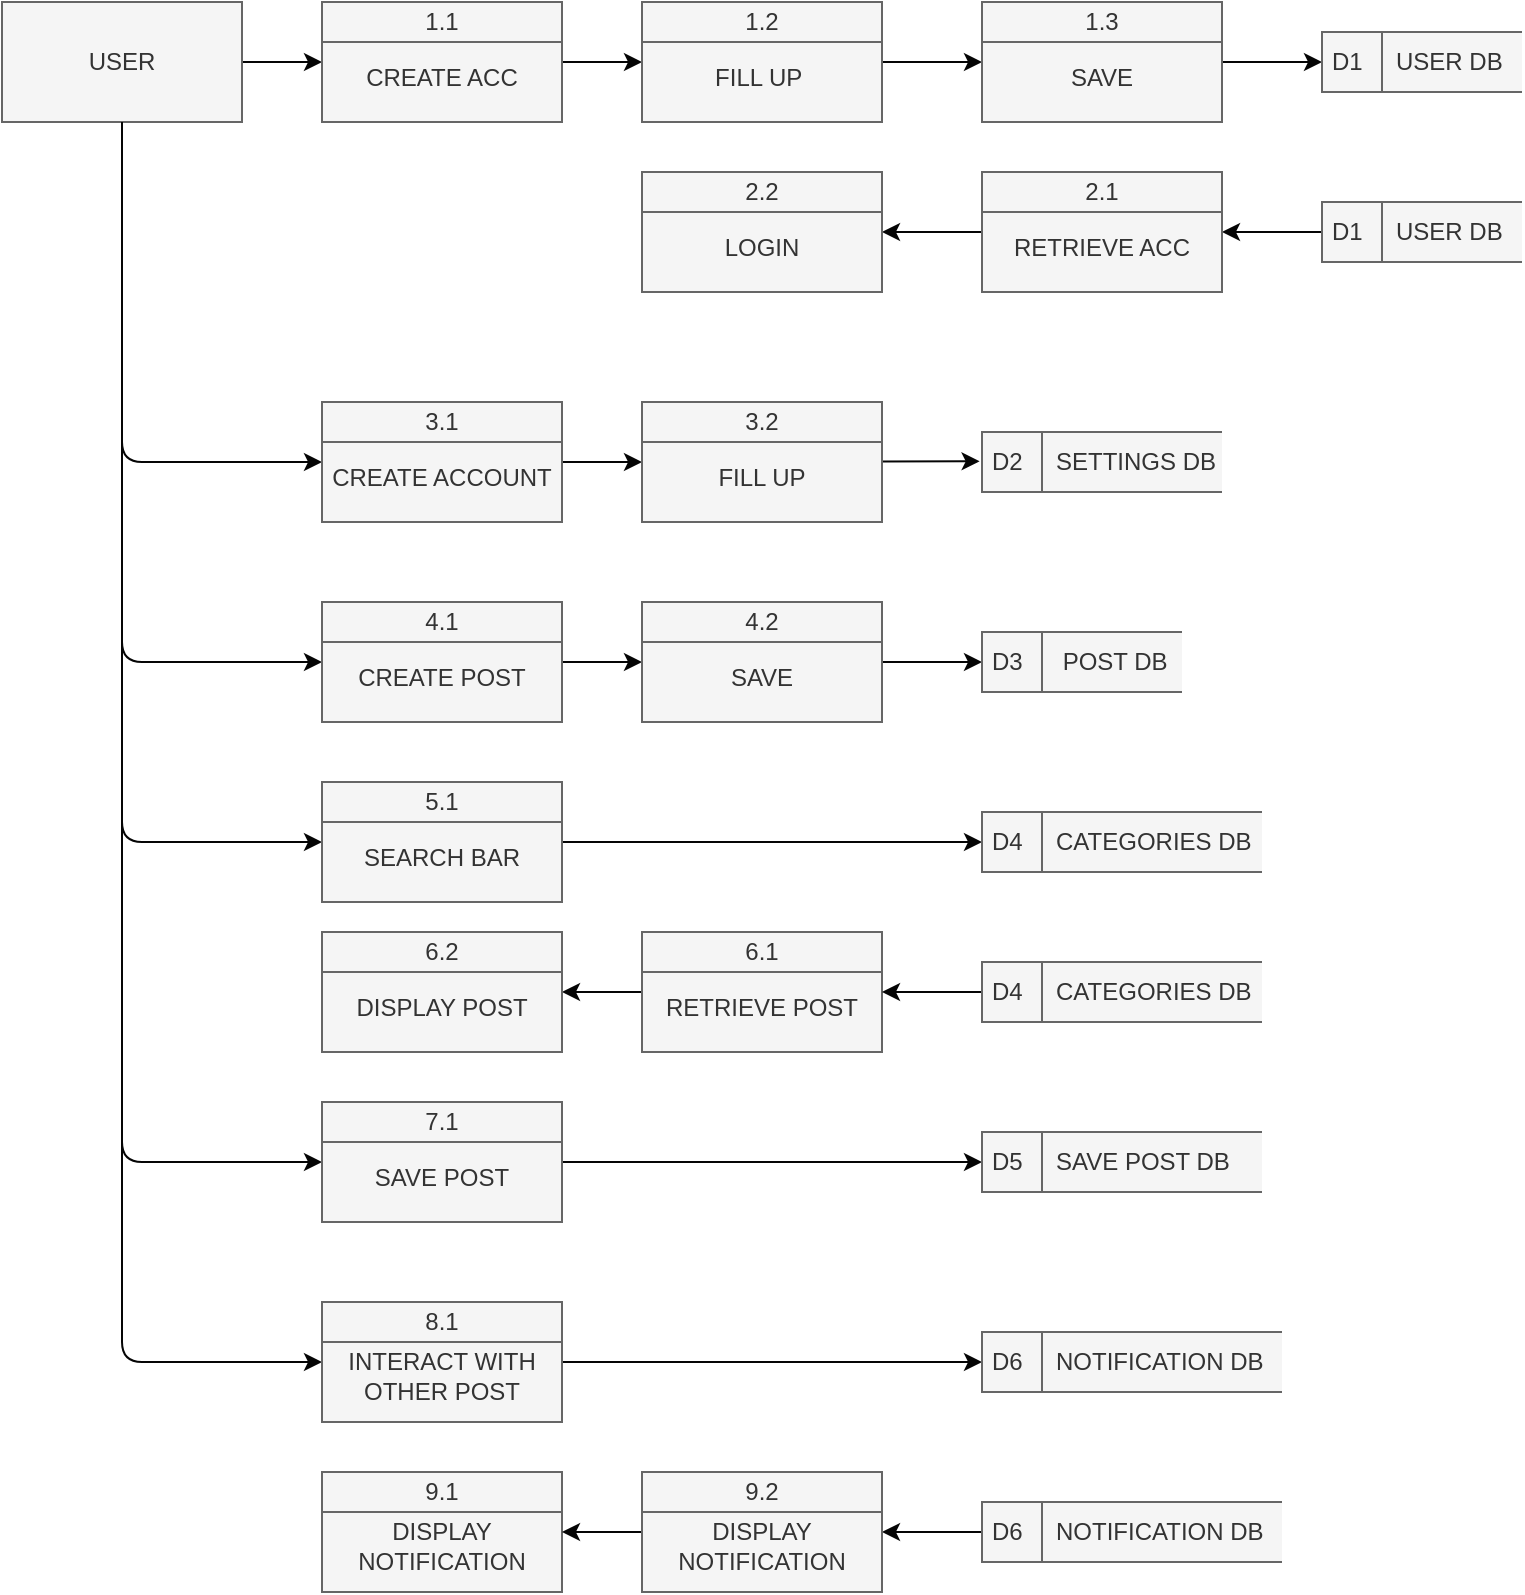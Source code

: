 <mxfile>
    <diagram id="4ElJcH6v8nNsF4mLN6uc" name="Page-1">
        <mxGraphModel dx="788" dy="1677" grid="1" gridSize="10" guides="1" tooltips="1" connect="1" arrows="1" fold="1" page="1" pageScale="1" pageWidth="850" pageHeight="1100" background="#ffffff" math="0" shadow="0">
            <root>
                <mxCell id="0"/>
                <mxCell id="1" parent="0"/>
                <mxCell id="4" value="" style="edgeStyle=none;html=1;strokeColor=#050505;" parent="1" source="2" target="3" edge="1">
                    <mxGeometry relative="1" as="geometry"/>
                </mxCell>
                <mxCell id="23" value="" style="edgeStyle=none;html=1;strokeColor=#050505;entryX=0;entryY=0.5;entryDx=0;entryDy=0;" parent="1" source="2" target="21" edge="1">
                    <mxGeometry relative="1" as="geometry">
                        <Array as="points">
                            <mxPoint x="90" y="-810"/>
                        </Array>
                    </mxGeometry>
                </mxCell>
                <mxCell id="27" value="" style="edgeStyle=none;html=1;strokeColor=#050505;entryX=0;entryY=0.5;entryDx=0;entryDy=0;" parent="1" source="2" target="24" edge="1">
                    <mxGeometry relative="1" as="geometry">
                        <mxPoint x="143.846" y="-910" as="targetPoint"/>
                        <Array as="points">
                            <mxPoint x="90" y="-710"/>
                        </Array>
                    </mxGeometry>
                </mxCell>
                <mxCell id="2" value="USER" style="rounded=0;whiteSpace=wrap;html=1;fillColor=#f5f5f5;fontColor=#333333;strokeColor=#666666;" parent="1" vertex="1">
                    <mxGeometry x="30" y="-1040" width="120" height="60" as="geometry"/>
                </mxCell>
                <mxCell id="7" value="" style="edgeStyle=none;html=1;strokeColor=#050505;" parent="1" source="3" target="6" edge="1">
                    <mxGeometry relative="1" as="geometry"/>
                </mxCell>
                <mxCell id="3" value="&lt;br&gt;CREATE ACC" style="rounded=0;whiteSpace=wrap;html=1;fillColor=#f5f5f5;fontColor=#333333;strokeColor=#666666;" parent="1" vertex="1">
                    <mxGeometry x="190" y="-1040" width="120" height="60" as="geometry"/>
                </mxCell>
                <mxCell id="5" value="1.1" style="rounded=0;whiteSpace=wrap;html=1;fillColor=#f5f5f5;fontColor=#333333;strokeColor=#666666;" parent="1" vertex="1">
                    <mxGeometry x="190" y="-1040" width="120" height="20" as="geometry"/>
                </mxCell>
                <mxCell id="10" value="" style="edgeStyle=none;html=1;strokeColor=#050505;" parent="1" source="6" target="9" edge="1">
                    <mxGeometry relative="1" as="geometry"/>
                </mxCell>
                <mxCell id="6" value="&lt;br&gt;FILL UP&amp;nbsp;" style="rounded=0;whiteSpace=wrap;html=1;fillColor=#f5f5f5;fontColor=#333333;strokeColor=#666666;" parent="1" vertex="1">
                    <mxGeometry x="350" y="-1040" width="120" height="60" as="geometry"/>
                </mxCell>
                <mxCell id="8" value="1.2" style="rounded=0;whiteSpace=wrap;html=1;fillColor=#f5f5f5;fontColor=#333333;strokeColor=#666666;" parent="1" vertex="1">
                    <mxGeometry x="350" y="-1040" width="120" height="20" as="geometry"/>
                </mxCell>
                <mxCell id="13" value="" style="edgeStyle=none;html=1;strokeColor=#050505;" parent="1" source="9" target="12" edge="1">
                    <mxGeometry relative="1" as="geometry"/>
                </mxCell>
                <mxCell id="9" value="&lt;br&gt;SAVE" style="rounded=0;whiteSpace=wrap;html=1;fillColor=#f5f5f5;fontColor=#333333;strokeColor=#666666;" parent="1" vertex="1">
                    <mxGeometry x="520" y="-1040" width="120" height="60" as="geometry"/>
                </mxCell>
                <mxCell id="11" value="1.3" style="rounded=0;whiteSpace=wrap;html=1;fillColor=#f5f5f5;fontColor=#333333;strokeColor=#666666;" parent="1" vertex="1">
                    <mxGeometry x="520" y="-1040" width="120" height="20" as="geometry"/>
                </mxCell>
                <mxCell id="12" value="D1&amp;nbsp; &amp;nbsp; &amp;nbsp;USER DB" style="html=1;dashed=0;whitespace=wrap;shape=mxgraph.dfd.dataStoreID;align=left;spacingLeft=3;points=[[0,0],[0.5,0],[1,0],[0,0.5],[1,0.5],[0,1],[0.5,1],[1,1]];fillColor=#f5f5f5;fontColor=#333333;strokeColor=#666666;" parent="1" vertex="1">
                    <mxGeometry x="690" y="-1025" width="100" height="30" as="geometry"/>
                </mxCell>
                <mxCell id="17" value="" style="edgeStyle=none;html=1;strokeColor=#050505;entryX=1;entryY=0.5;entryDx=0;entryDy=0;" parent="1" source="14" target="15" edge="1">
                    <mxGeometry relative="1" as="geometry"/>
                </mxCell>
                <mxCell id="14" value="D1&amp;nbsp; &amp;nbsp; &amp;nbsp;USER DB" style="html=1;dashed=0;whitespace=wrap;shape=mxgraph.dfd.dataStoreID;align=left;spacingLeft=3;points=[[0,0],[0.5,0],[1,0],[0,0.5],[1,0.5],[0,1],[0.5,1],[1,1]];fillColor=#f5f5f5;fontColor=#333333;strokeColor=#666666;" parent="1" vertex="1">
                    <mxGeometry x="690" y="-940" width="100" height="30" as="geometry"/>
                </mxCell>
                <mxCell id="20" value="" style="edgeStyle=none;html=1;strokeColor=#050505;entryX=1;entryY=0.5;entryDx=0;entryDy=0;" parent="1" source="15" target="18" edge="1">
                    <mxGeometry relative="1" as="geometry"/>
                </mxCell>
                <mxCell id="15" value="&lt;br&gt;RETRIEVE ACC" style="rounded=0;whiteSpace=wrap;html=1;fillColor=#f5f5f5;fontColor=#333333;strokeColor=#666666;" parent="1" vertex="1">
                    <mxGeometry x="520" y="-955" width="120" height="60" as="geometry"/>
                </mxCell>
                <mxCell id="16" value="2.1" style="rounded=0;whiteSpace=wrap;html=1;fillColor=#f5f5f5;fontColor=#333333;strokeColor=#666666;" parent="1" vertex="1">
                    <mxGeometry x="520" y="-955" width="120" height="20" as="geometry"/>
                </mxCell>
                <mxCell id="18" value="&lt;br&gt;LOGIN" style="rounded=0;whiteSpace=wrap;html=1;fillColor=#f5f5f5;fontColor=#333333;strokeColor=#666666;" parent="1" vertex="1">
                    <mxGeometry x="350" y="-955" width="120" height="60" as="geometry"/>
                </mxCell>
                <mxCell id="19" value="2.2" style="rounded=0;whiteSpace=wrap;html=1;fillColor=#f5f5f5;fontColor=#333333;strokeColor=#666666;" parent="1" vertex="1">
                    <mxGeometry x="350" y="-955" width="120" height="20" as="geometry"/>
                </mxCell>
                <mxCell id="42" value="" style="edgeStyle=none;html=1;strokeColor=#050505;entryX=0;entryY=0.5;entryDx=0;entryDy=0;" parent="1" source="21" target="40" edge="1">
                    <mxGeometry relative="1" as="geometry"/>
                </mxCell>
                <mxCell id="21" value="&lt;br&gt;CREATE ACCOUNT" style="rounded=0;whiteSpace=wrap;html=1;fillColor=#f5f5f5;fontColor=#333333;strokeColor=#666666;" parent="1" vertex="1">
                    <mxGeometry x="190" y="-840" width="120" height="60" as="geometry"/>
                </mxCell>
                <mxCell id="22" value="3.1" style="rounded=0;whiteSpace=wrap;html=1;fillColor=#f5f5f5;fontColor=#333333;strokeColor=#666666;" parent="1" vertex="1">
                    <mxGeometry x="190" y="-840" width="120" height="20" as="geometry"/>
                </mxCell>
                <mxCell id="54" value="" style="edgeStyle=none;html=1;strokeColor=#050505;entryX=0;entryY=0.5;entryDx=0;entryDy=0;" parent="1" source="24" target="49" edge="1">
                    <mxGeometry relative="1" as="geometry"/>
                </mxCell>
                <mxCell id="24" value="&lt;br&gt;CREATE POST" style="rounded=0;whiteSpace=wrap;html=1;fillColor=#f5f5f5;fontColor=#333333;strokeColor=#666666;" parent="1" vertex="1">
                    <mxGeometry x="190" y="-740" width="120" height="60" as="geometry"/>
                </mxCell>
                <mxCell id="25" value="4.1" style="rounded=0;whiteSpace=wrap;html=1;fillColor=#f5f5f5;fontColor=#333333;strokeColor=#666666;" parent="1" vertex="1">
                    <mxGeometry x="190" y="-740" width="120" height="20" as="geometry"/>
                </mxCell>
                <mxCell id="28" value="" style="edgeStyle=none;html=1;strokeColor=#050505;entryX=0;entryY=0.5;entryDx=0;entryDy=0;exitX=0.5;exitY=1;exitDx=0;exitDy=0;" parent="1" source="2" target="29" edge="1">
                    <mxGeometry relative="1" as="geometry">
                        <mxPoint x="100" y="-650" as="targetPoint"/>
                        <Array as="points">
                            <mxPoint x="90" y="-840"/>
                            <mxPoint x="90" y="-620"/>
                        </Array>
                        <mxPoint x="100" y="-970" as="sourcePoint"/>
                    </mxGeometry>
                </mxCell>
                <mxCell id="59" value="" style="edgeStyle=none;html=1;strokeColor=#050505;entryX=0;entryY=0.5;entryDx=0;entryDy=0;" parent="1" source="29" target="57" edge="1">
                    <mxGeometry relative="1" as="geometry">
                        <mxPoint x="390" y="-620" as="targetPoint"/>
                    </mxGeometry>
                </mxCell>
                <mxCell id="29" value="&lt;br&gt;SEARCH BAR" style="rounded=0;whiteSpace=wrap;html=1;fillColor=#f5f5f5;fontColor=#333333;strokeColor=#666666;" parent="1" vertex="1">
                    <mxGeometry x="190" y="-650" width="120" height="60" as="geometry"/>
                </mxCell>
                <mxCell id="30" value="5.1" style="rounded=0;whiteSpace=wrap;html=1;fillColor=#f5f5f5;fontColor=#333333;strokeColor=#666666;" parent="1" vertex="1">
                    <mxGeometry x="190" y="-650" width="120" height="20" as="geometry"/>
                </mxCell>
                <mxCell id="32" value="" style="edgeStyle=none;html=1;strokeColor=#050505;entryX=0;entryY=0.5;entryDx=0;entryDy=0;exitX=0.5;exitY=1;exitDx=0;exitDy=0;" parent="1" target="33" edge="1">
                    <mxGeometry relative="1" as="geometry">
                        <mxPoint x="100" y="-560" as="targetPoint"/>
                        <Array as="points">
                            <mxPoint x="90" y="-750"/>
                            <mxPoint x="90" y="-460"/>
                        </Array>
                        <mxPoint x="90" y="-890" as="sourcePoint"/>
                    </mxGeometry>
                </mxCell>
                <mxCell id="68" value="" style="edgeStyle=none;html=1;strokeColor=#050505;entryX=0;entryY=0.5;entryDx=0;entryDy=0;" parent="1" source="33" target="69" edge="1">
                    <mxGeometry relative="1" as="geometry">
                        <mxPoint x="350" y="-460" as="targetPoint"/>
                    </mxGeometry>
                </mxCell>
                <mxCell id="33" value="&lt;br&gt;SAVE POST" style="rounded=0;whiteSpace=wrap;html=1;fillColor=#f5f5f5;fontColor=#333333;strokeColor=#666666;" parent="1" vertex="1">
                    <mxGeometry x="190" y="-490" width="120" height="60" as="geometry"/>
                </mxCell>
                <mxCell id="34" value="7.1" style="rounded=0;whiteSpace=wrap;html=1;fillColor=#f5f5f5;fontColor=#333333;strokeColor=#666666;" parent="1" vertex="1">
                    <mxGeometry x="190" y="-490" width="120" height="20" as="geometry"/>
                </mxCell>
                <mxCell id="35" value="" style="edgeStyle=none;html=1;strokeColor=#050505;entryX=0;entryY=0.5;entryDx=0;entryDy=0;exitX=0.5;exitY=1;exitDx=0;exitDy=0;" parent="1" target="36" edge="1">
                    <mxGeometry relative="1" as="geometry">
                        <mxPoint x="100" y="-470" as="targetPoint"/>
                        <Array as="points">
                            <mxPoint x="90" y="-660"/>
                            <mxPoint x="90" y="-360"/>
                        </Array>
                        <mxPoint x="90" y="-800" as="sourcePoint"/>
                    </mxGeometry>
                </mxCell>
                <mxCell id="71" value="" style="edgeStyle=none;html=1;strokeColor=#050505;" parent="1" source="36" target="70" edge="1">
                    <mxGeometry relative="1" as="geometry"/>
                </mxCell>
                <mxCell id="36" value="&lt;br&gt;INTERACT WITH OTHER POST" style="rounded=0;whiteSpace=wrap;html=1;fillColor=#f5f5f5;fontColor=#333333;strokeColor=#666666;" parent="1" vertex="1">
                    <mxGeometry x="190" y="-390" width="120" height="60" as="geometry"/>
                </mxCell>
                <mxCell id="37" value="8.1" style="rounded=0;whiteSpace=wrap;html=1;fillColor=#f5f5f5;fontColor=#333333;strokeColor=#666666;" parent="1" vertex="1">
                    <mxGeometry x="190" y="-390" width="120" height="20" as="geometry"/>
                </mxCell>
                <mxCell id="45" value="" style="edgeStyle=none;html=1;strokeColor=#050505;entryX=-0.01;entryY=0.488;entryDx=0;entryDy=0;entryPerimeter=0;" parent="1" source="40" target="46" edge="1">
                    <mxGeometry relative="1" as="geometry">
                        <mxPoint x="520" y="-810.0" as="targetPoint"/>
                    </mxGeometry>
                </mxCell>
                <mxCell id="40" value="&lt;br&gt;FILL UP" style="rounded=0;whiteSpace=wrap;html=1;fillColor=#f5f5f5;fontColor=#333333;strokeColor=#666666;" parent="1" vertex="1">
                    <mxGeometry x="350" y="-840" width="120" height="60" as="geometry"/>
                </mxCell>
                <mxCell id="41" value="3.2" style="rounded=0;whiteSpace=wrap;html=1;fillColor=#f5f5f5;fontColor=#333333;strokeColor=#666666;" parent="1" vertex="1">
                    <mxGeometry x="350" y="-840" width="120" height="20" as="geometry"/>
                </mxCell>
                <mxCell id="46" value="D2&amp;nbsp; &amp;nbsp; &amp;nbsp;SETTINGS DB" style="html=1;dashed=0;whitespace=wrap;shape=mxgraph.dfd.dataStoreID;align=left;spacingLeft=3;points=[[0,0],[0.5,0],[1,0],[0,0.5],[1,0.5],[0,1],[0.5,1],[1,1]];fillColor=#f5f5f5;fontColor=#333333;strokeColor=#666666;" parent="1" vertex="1">
                    <mxGeometry x="520" y="-825" width="120" height="30" as="geometry"/>
                </mxCell>
                <mxCell id="52" value="" style="edgeStyle=none;html=1;strokeColor=#050505;" parent="1" source="49" target="51" edge="1">
                    <mxGeometry relative="1" as="geometry"/>
                </mxCell>
                <mxCell id="49" value="&lt;br&gt;SAVE" style="rounded=0;whiteSpace=wrap;html=1;fillColor=#f5f5f5;fontColor=#333333;strokeColor=#666666;" parent="1" vertex="1">
                    <mxGeometry x="350" y="-740" width="120" height="60" as="geometry"/>
                </mxCell>
                <mxCell id="50" value="4.2" style="rounded=0;whiteSpace=wrap;html=1;fillColor=#f5f5f5;fontColor=#333333;strokeColor=#666666;" parent="1" vertex="1">
                    <mxGeometry x="350" y="-740" width="120" height="20" as="geometry"/>
                </mxCell>
                <mxCell id="51" value="D3&amp;nbsp; &amp;nbsp; &amp;nbsp; POST DB" style="html=1;dashed=0;whitespace=wrap;shape=mxgraph.dfd.dataStoreID;align=left;spacingLeft=3;points=[[0,0],[0.5,0],[1,0],[0,0.5],[1,0.5],[0,1],[0.5,1],[1,1]];fillColor=#f5f5f5;fontColor=#333333;strokeColor=#666666;" parent="1" vertex="1">
                    <mxGeometry x="520" y="-725" width="100" height="30" as="geometry"/>
                </mxCell>
                <mxCell id="65" value="" style="edgeStyle=none;html=1;strokeColor=#050505;entryX=1;entryY=0.5;entryDx=0;entryDy=0;" parent="1" source="55" target="63" edge="1">
                    <mxGeometry relative="1" as="geometry"/>
                </mxCell>
                <mxCell id="55" value="&lt;br&gt;RETRIEVE POST" style="rounded=0;whiteSpace=wrap;html=1;fillColor=#f5f5f5;fontColor=#333333;strokeColor=#666666;" parent="1" vertex="1">
                    <mxGeometry x="350" y="-575" width="120" height="60" as="geometry"/>
                </mxCell>
                <mxCell id="56" value="6.1&lt;br&gt;" style="rounded=0;whiteSpace=wrap;html=1;fillColor=#f5f5f5;fontColor=#333333;strokeColor=#666666;" parent="1" vertex="1">
                    <mxGeometry x="350" y="-575" width="120" height="20" as="geometry"/>
                </mxCell>
                <mxCell id="57" value="D4&amp;nbsp; &amp;nbsp; &amp;nbsp;CATEGORIES DB" style="html=1;dashed=0;whitespace=wrap;shape=mxgraph.dfd.dataStoreID;align=left;spacingLeft=3;points=[[0,0],[0.5,0],[1,0],[0,0.5],[1,0.5],[0,1],[0.5,1],[1,1]];fillColor=#f5f5f5;fontColor=#333333;strokeColor=#666666;" parent="1" vertex="1">
                    <mxGeometry x="520" y="-635" width="140" height="30" as="geometry"/>
                </mxCell>
                <mxCell id="62" value="" style="edgeStyle=none;html=1;strokeColor=#050505;entryX=1;entryY=0.5;entryDx=0;entryDy=0;" parent="1" source="61" target="55" edge="1">
                    <mxGeometry relative="1" as="geometry">
                        <mxPoint x="480" y="-545" as="targetPoint"/>
                    </mxGeometry>
                </mxCell>
                <mxCell id="61" value="D4&amp;nbsp; &amp;nbsp; &amp;nbsp;CATEGORIES DB" style="html=1;dashed=0;whitespace=wrap;shape=mxgraph.dfd.dataStoreID;align=left;spacingLeft=3;points=[[0,0],[0.5,0],[1,0],[0,0.5],[1,0.5],[0,1],[0.5,1],[1,1]];fillColor=#f5f5f5;fontColor=#333333;strokeColor=#666666;" parent="1" vertex="1">
                    <mxGeometry x="520" y="-560" width="140" height="30" as="geometry"/>
                </mxCell>
                <mxCell id="63" value="&lt;br&gt;DISPLAY POST" style="rounded=0;whiteSpace=wrap;html=1;fillColor=#f5f5f5;fontColor=#333333;strokeColor=#666666;" parent="1" vertex="1">
                    <mxGeometry x="190" y="-575" width="120" height="60" as="geometry"/>
                </mxCell>
                <mxCell id="64" value="6.2" style="rounded=0;whiteSpace=wrap;html=1;fillColor=#f5f5f5;fontColor=#333333;strokeColor=#666666;" parent="1" vertex="1">
                    <mxGeometry x="190" y="-575" width="120" height="20" as="geometry"/>
                </mxCell>
                <mxCell id="69" value="D5&amp;nbsp; &amp;nbsp; &amp;nbsp;SAVE POST DB" style="html=1;dashed=0;whitespace=wrap;shape=mxgraph.dfd.dataStoreID;align=left;spacingLeft=3;points=[[0,0],[0.5,0],[1,0],[0,0.5],[1,0.5],[0,1],[0.5,1],[1,1]];fillColor=#f5f5f5;fontColor=#333333;strokeColor=#666666;" parent="1" vertex="1">
                    <mxGeometry x="520" y="-475" width="140" height="30" as="geometry"/>
                </mxCell>
                <mxCell id="70" value="D6&amp;nbsp; &amp;nbsp; &amp;nbsp;NOTIFICATION DB" style="html=1;dashed=0;whitespace=wrap;shape=mxgraph.dfd.dataStoreID;align=left;spacingLeft=3;points=[[0,0],[0.5,0],[1,0],[0,0.5],[1,0.5],[0,1],[0.5,1],[1,1]];fillColor=#f5f5f5;fontColor=#333333;strokeColor=#666666;" parent="1" vertex="1">
                    <mxGeometry x="520" y="-375" width="150" height="30" as="geometry"/>
                </mxCell>
                <mxCell id="77" value="" style="edgeStyle=none;html=1;strokeColor=#050505;entryX=1;entryY=0.5;entryDx=0;entryDy=0;" parent="1" source="72" target="75" edge="1">
                    <mxGeometry relative="1" as="geometry"/>
                </mxCell>
                <mxCell id="72" value="D6&amp;nbsp; &amp;nbsp; &amp;nbsp;NOTIFICATION DB" style="html=1;dashed=0;whitespace=wrap;shape=mxgraph.dfd.dataStoreID;align=left;spacingLeft=3;points=[[0,0],[0.5,0],[1,0],[0,0.5],[1,0.5],[0,1],[0.5,1],[1,1]];fillColor=#f5f5f5;fontColor=#333333;strokeColor=#666666;" parent="1" vertex="1">
                    <mxGeometry x="520" y="-290" width="150" height="30" as="geometry"/>
                </mxCell>
                <mxCell id="73" value="&lt;br&gt;DISPLAY NOTIFICATION" style="rounded=0;whiteSpace=wrap;html=1;fillColor=#f5f5f5;fontColor=#333333;strokeColor=#666666;" parent="1" vertex="1">
                    <mxGeometry x="190" y="-305" width="120" height="60" as="geometry"/>
                </mxCell>
                <mxCell id="74" value="9.1" style="rounded=0;whiteSpace=wrap;html=1;fillColor=#f5f5f5;fontColor=#333333;strokeColor=#666666;" parent="1" vertex="1">
                    <mxGeometry x="190" y="-305" width="120" height="20" as="geometry"/>
                </mxCell>
                <mxCell id="78" value="" style="edgeStyle=none;html=1;strokeColor=#050505;entryX=1;entryY=0.5;entryDx=0;entryDy=0;" parent="1" source="75" target="73" edge="1">
                    <mxGeometry relative="1" as="geometry"/>
                </mxCell>
                <mxCell id="75" value="&lt;br&gt;DISPLAY NOTIFICATION" style="rounded=0;whiteSpace=wrap;html=1;fillColor=#f5f5f5;fontColor=#333333;strokeColor=#666666;" parent="1" vertex="1">
                    <mxGeometry x="350" y="-305" width="120" height="60" as="geometry"/>
                </mxCell>
                <mxCell id="76" value="9.2" style="rounded=0;whiteSpace=wrap;html=1;fillColor=#f5f5f5;fontColor=#333333;strokeColor=#666666;" parent="1" vertex="1">
                    <mxGeometry x="350" y="-305" width="120" height="20" as="geometry"/>
                </mxCell>
            </root>
        </mxGraphModel>
    </diagram>
</mxfile>
